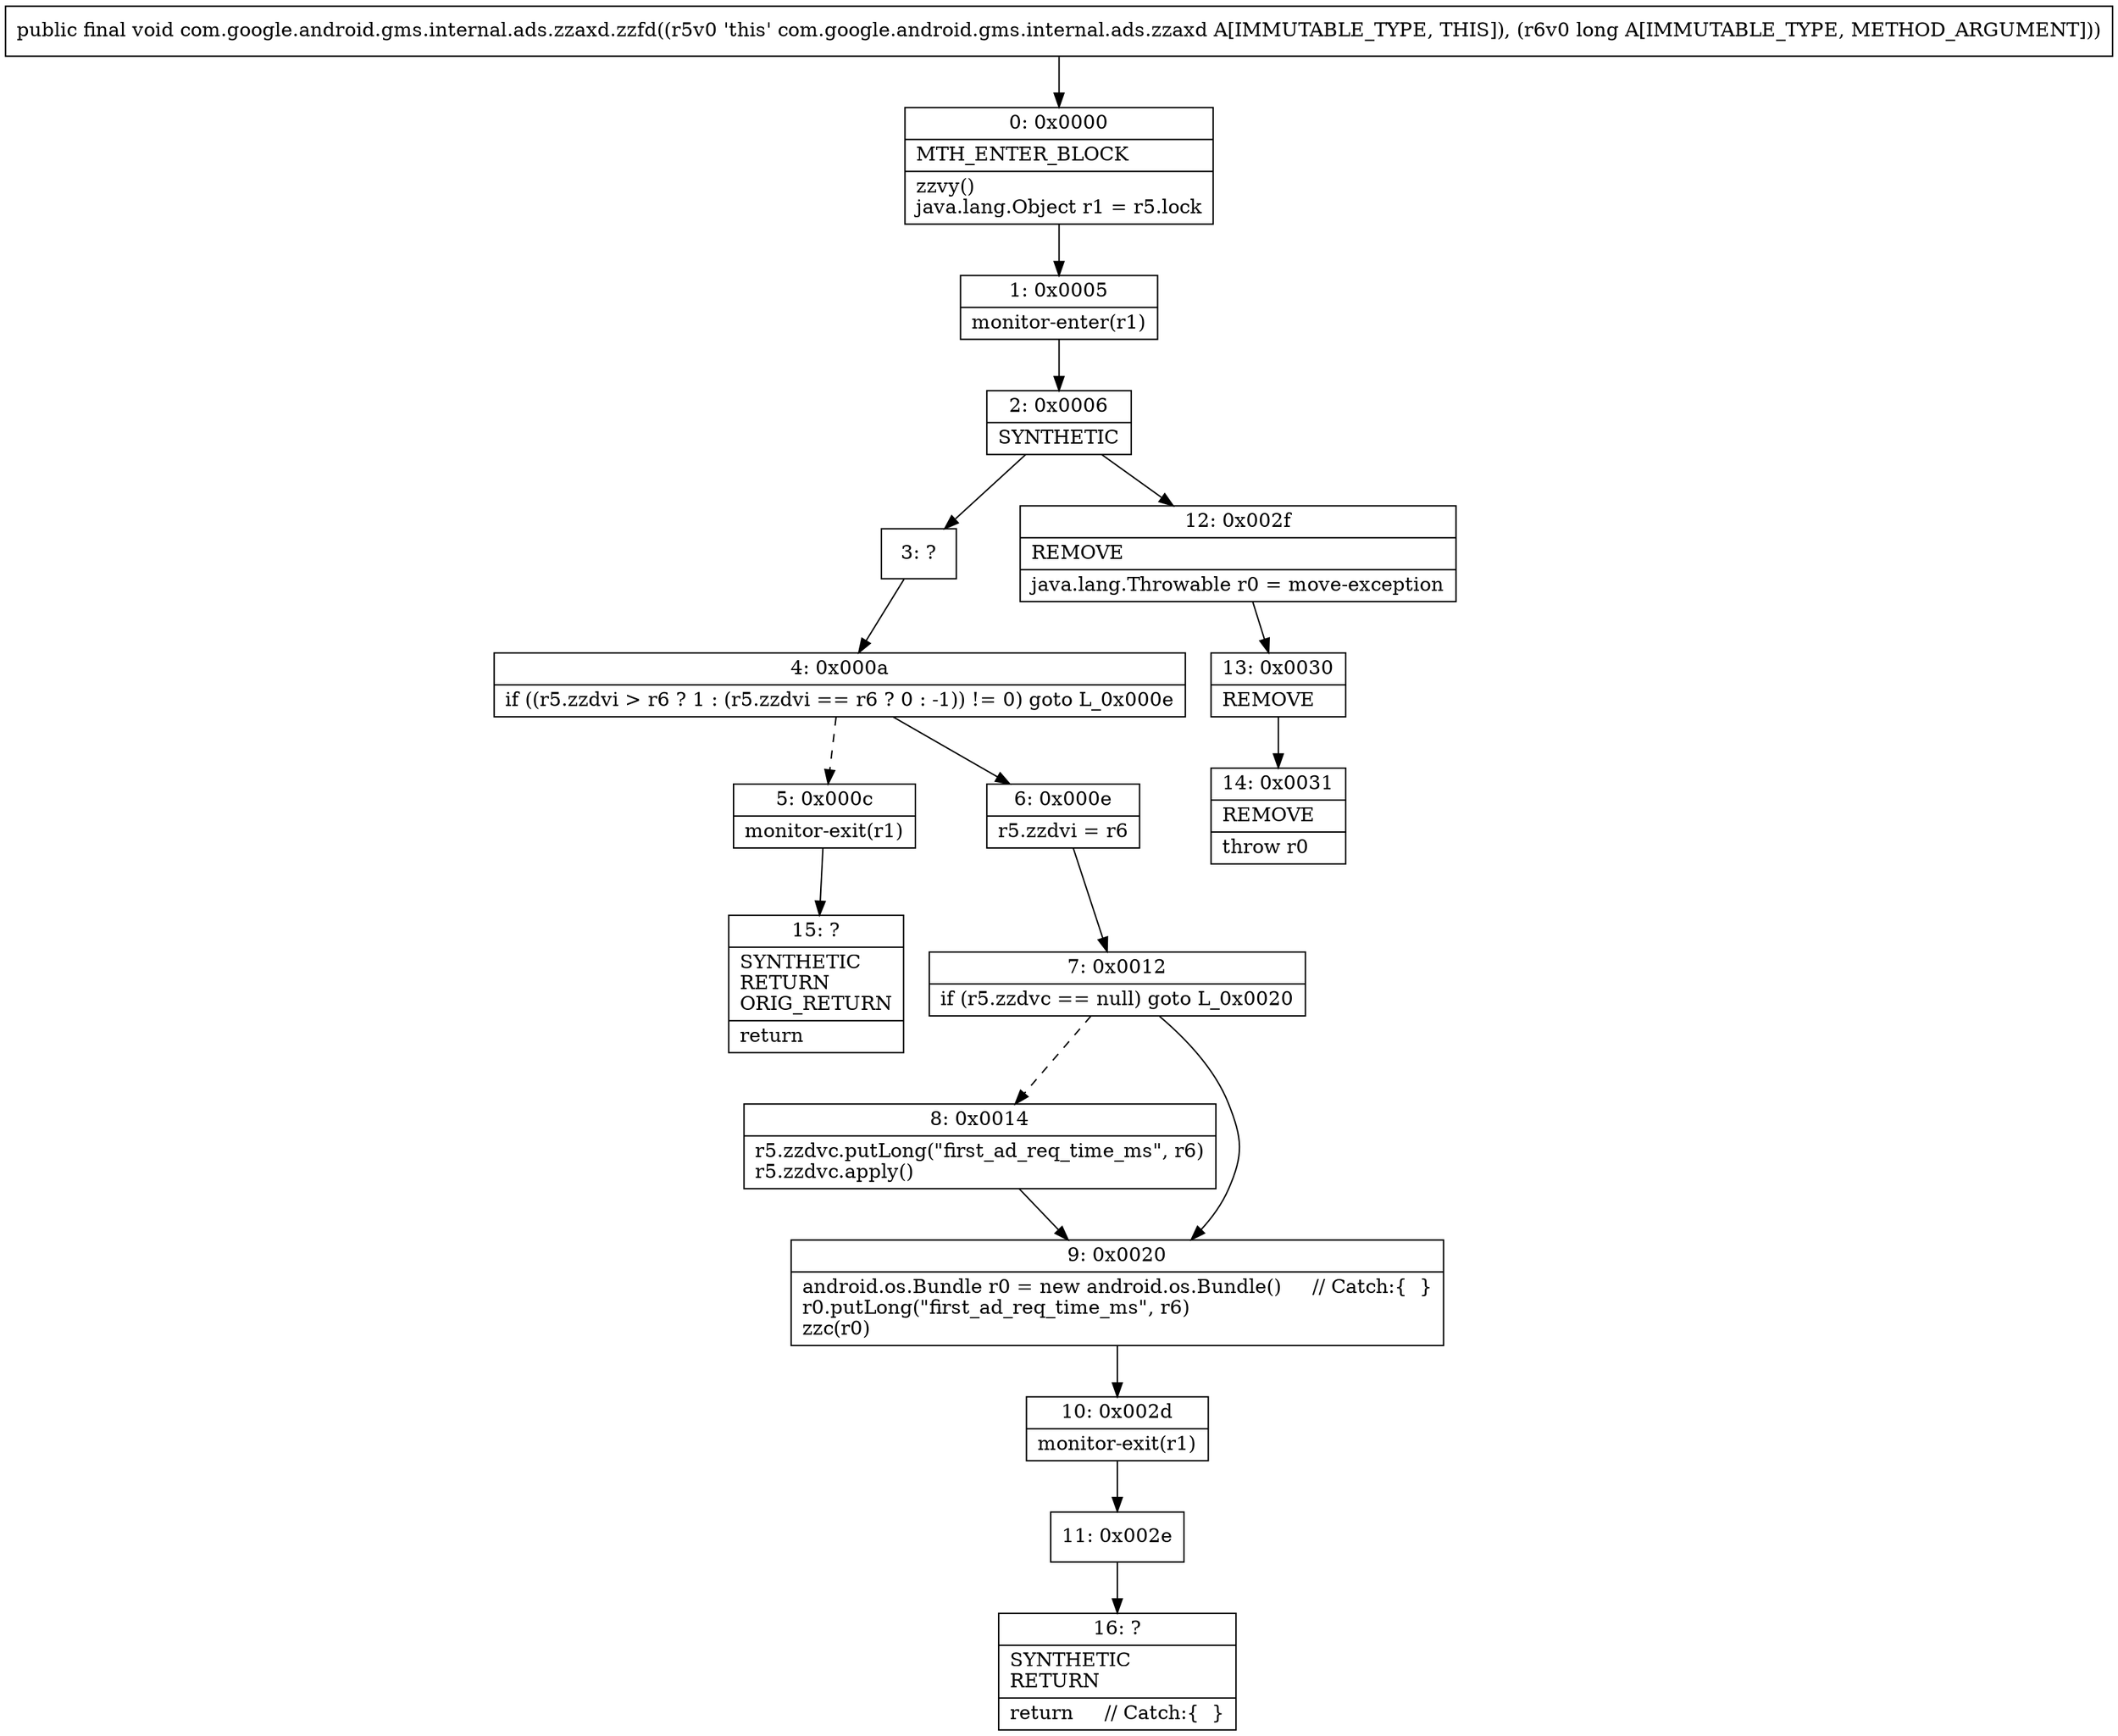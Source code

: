 digraph "CFG forcom.google.android.gms.internal.ads.zzaxd.zzfd(J)V" {
Node_0 [shape=record,label="{0\:\ 0x0000|MTH_ENTER_BLOCK\l|zzvy()\ljava.lang.Object r1 = r5.lock\l}"];
Node_1 [shape=record,label="{1\:\ 0x0005|monitor\-enter(r1)\l}"];
Node_2 [shape=record,label="{2\:\ 0x0006|SYNTHETIC\l}"];
Node_3 [shape=record,label="{3\:\ ?}"];
Node_4 [shape=record,label="{4\:\ 0x000a|if ((r5.zzdvi \> r6 ? 1 : (r5.zzdvi == r6 ? 0 : \-1)) != 0) goto L_0x000e\l}"];
Node_5 [shape=record,label="{5\:\ 0x000c|monitor\-exit(r1)\l}"];
Node_6 [shape=record,label="{6\:\ 0x000e|r5.zzdvi = r6\l}"];
Node_7 [shape=record,label="{7\:\ 0x0012|if (r5.zzdvc == null) goto L_0x0020\l}"];
Node_8 [shape=record,label="{8\:\ 0x0014|r5.zzdvc.putLong(\"first_ad_req_time_ms\", r6)\lr5.zzdvc.apply()\l}"];
Node_9 [shape=record,label="{9\:\ 0x0020|android.os.Bundle r0 = new android.os.Bundle()     \/\/ Catch:\{  \}\lr0.putLong(\"first_ad_req_time_ms\", r6)\lzzc(r0)\l}"];
Node_10 [shape=record,label="{10\:\ 0x002d|monitor\-exit(r1)\l}"];
Node_11 [shape=record,label="{11\:\ 0x002e}"];
Node_12 [shape=record,label="{12\:\ 0x002f|REMOVE\l|java.lang.Throwable r0 = move\-exception\l}"];
Node_13 [shape=record,label="{13\:\ 0x0030|REMOVE\l}"];
Node_14 [shape=record,label="{14\:\ 0x0031|REMOVE\l|throw r0\l}"];
Node_15 [shape=record,label="{15\:\ ?|SYNTHETIC\lRETURN\lORIG_RETURN\l|return\l}"];
Node_16 [shape=record,label="{16\:\ ?|SYNTHETIC\lRETURN\l|return     \/\/ Catch:\{  \}\l}"];
MethodNode[shape=record,label="{public final void com.google.android.gms.internal.ads.zzaxd.zzfd((r5v0 'this' com.google.android.gms.internal.ads.zzaxd A[IMMUTABLE_TYPE, THIS]), (r6v0 long A[IMMUTABLE_TYPE, METHOD_ARGUMENT])) }"];
MethodNode -> Node_0;
Node_0 -> Node_1;
Node_1 -> Node_2;
Node_2 -> Node_3;
Node_2 -> Node_12;
Node_3 -> Node_4;
Node_4 -> Node_5[style=dashed];
Node_4 -> Node_6;
Node_5 -> Node_15;
Node_6 -> Node_7;
Node_7 -> Node_8[style=dashed];
Node_7 -> Node_9;
Node_8 -> Node_9;
Node_9 -> Node_10;
Node_10 -> Node_11;
Node_11 -> Node_16;
Node_12 -> Node_13;
Node_13 -> Node_14;
}

